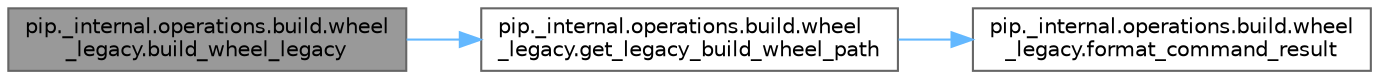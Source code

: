 digraph "pip._internal.operations.build.wheel_legacy.build_wheel_legacy"
{
 // LATEX_PDF_SIZE
  bgcolor="transparent";
  edge [fontname=Helvetica,fontsize=10,labelfontname=Helvetica,labelfontsize=10];
  node [fontname=Helvetica,fontsize=10,shape=box,height=0.2,width=0.4];
  rankdir="LR";
  Node1 [id="Node000001",label="pip._internal.operations.build.wheel\l_legacy.build_wheel_legacy",height=0.2,width=0.4,color="gray40", fillcolor="grey60", style="filled", fontcolor="black",tooltip=" "];
  Node1 -> Node2 [id="edge1_Node000001_Node000002",color="steelblue1",style="solid",tooltip=" "];
  Node2 [id="Node000002",label="pip._internal.operations.build.wheel\l_legacy.get_legacy_build_wheel_path",height=0.2,width=0.4,color="grey40", fillcolor="white", style="filled",URL="$namespacepip_1_1__internal_1_1operations_1_1build_1_1wheel__legacy.html#a3e2159fe2d7b2283619464dacf468576",tooltip=" "];
  Node2 -> Node3 [id="edge2_Node000002_Node000003",color="steelblue1",style="solid",tooltip=" "];
  Node3 [id="Node000003",label="pip._internal.operations.build.wheel\l_legacy.format_command_result",height=0.2,width=0.4,color="grey40", fillcolor="white", style="filled",URL="$namespacepip_1_1__internal_1_1operations_1_1build_1_1wheel__legacy.html#a6e8c901721d49ee189db9c71857949c3",tooltip=" "];
}
